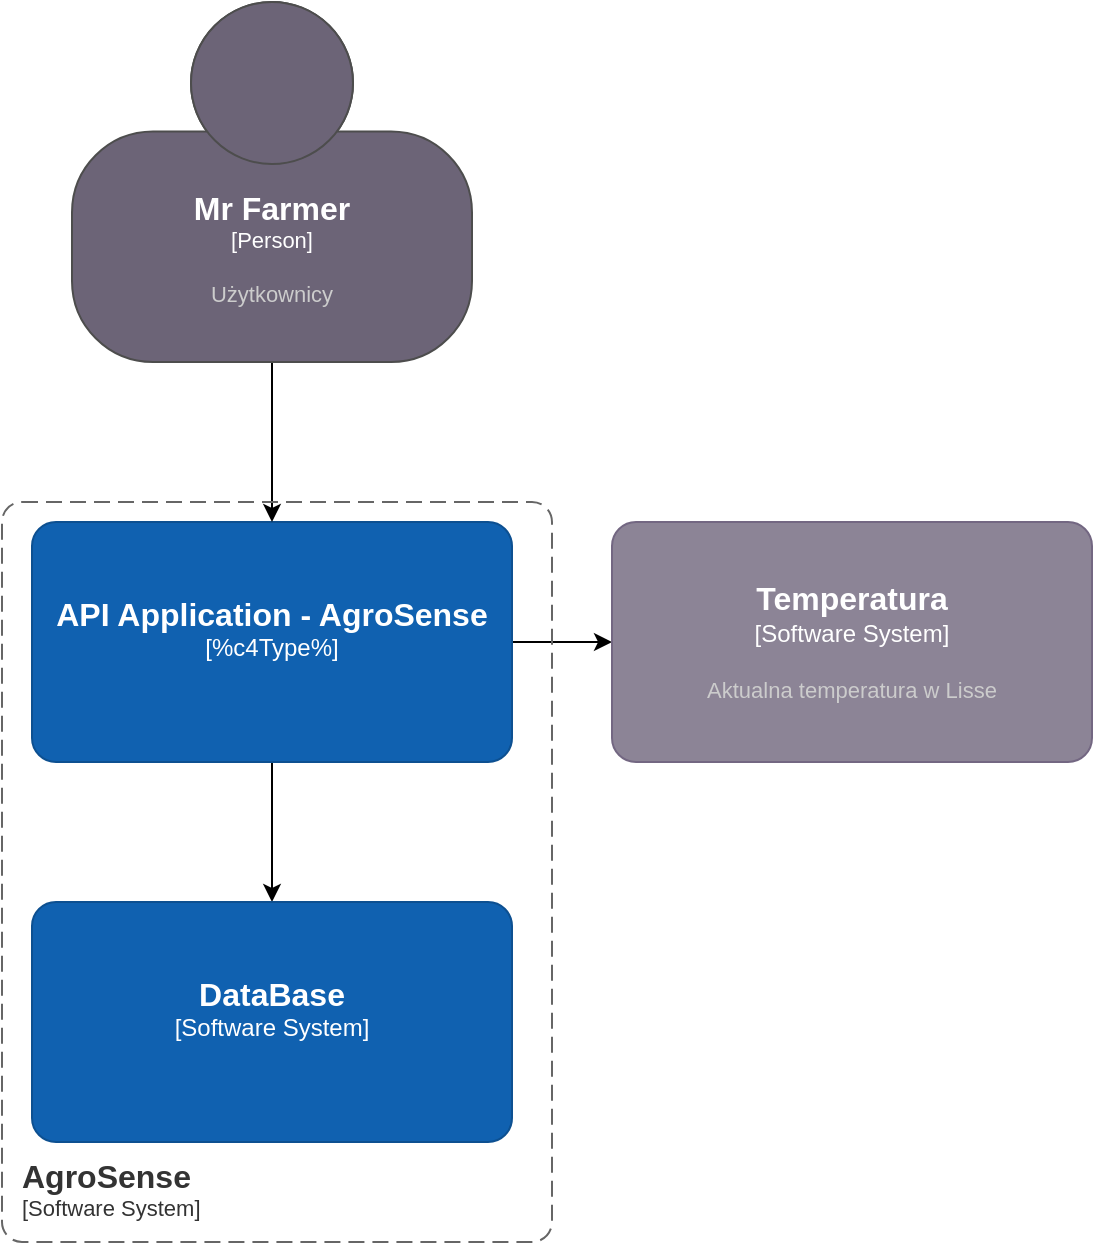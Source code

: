<mxfile version="27.1.6">
  <diagram name="Strona-1" id="JiEw5maTpRAiuHX4kfsH">
    <mxGraphModel dx="1224" dy="1116" grid="1" gridSize="10" guides="1" tooltips="1" connect="1" arrows="1" fold="1" page="1" pageScale="1" pageWidth="827" pageHeight="1169" math="0" shadow="0">
      <root>
        <mxCell id="0" />
        <mxCell id="1" parent="0" />
        <mxCell id="W9UQ7EGqLrl5jvvXXVVl-11" value="" style="edgeStyle=orthogonalEdgeStyle;rounded=0;orthogonalLoop=1;jettySize=auto;html=1;" parent="1" source="W9UQ7EGqLrl5jvvXXVVl-1" target="W9UQ7EGqLrl5jvvXXVVl-10" edge="1">
          <mxGeometry relative="1" as="geometry" />
        </mxCell>
        <mxCell id="W9UQ7EGqLrl5jvvXXVVl-13" value="" style="edgeStyle=orthogonalEdgeStyle;rounded=0;orthogonalLoop=1;jettySize=auto;html=1;" parent="1" source="W9UQ7EGqLrl5jvvXXVVl-1" target="W9UQ7EGqLrl5jvvXXVVl-12" edge="1">
          <mxGeometry relative="1" as="geometry" />
        </mxCell>
        <object c4Name="API Application - AgroSense" c4Description="" label="&lt;font style=&quot;font-size: 16px&quot;&gt;&lt;b&gt;%c4Name%&lt;/b&gt;&lt;/font&gt;&lt;div&gt;[%c4Type%]&lt;/div&gt;&lt;br&gt;&lt;div&gt;&lt;font style=&quot;font-size: 11px&quot;&gt;&lt;font color=&quot;#cccccc&quot;&gt;%c4Description%&lt;/font&gt;&lt;/div&gt;" placeholders="1" id="W9UQ7EGqLrl5jvvXXVVl-1">
          <mxCell style="rounded=1;whiteSpace=wrap;html=1;labelBackgroundColor=none;fillColor=#1061B0;fontColor=#ffffff;align=center;arcSize=10;strokeColor=#0D5091;metaEdit=1;resizable=0;points=[[0.25,0,0],[0.5,0,0],[0.75,0,0],[1,0.25,0],[1,0.5,0],[1,0.75,0],[0.75,1,0],[0.5,1,0],[0.25,1,0],[0,0.75,0],[0,0.5,0],[0,0.25,0]];" parent="1" vertex="1">
            <mxGeometry x="190" y="270" width="240" height="120" as="geometry" />
          </mxCell>
        </object>
        <mxCell id="W9UQ7EGqLrl5jvvXXVVl-3" value="" style="edgeStyle=orthogonalEdgeStyle;rounded=0;orthogonalLoop=1;jettySize=auto;html=1;" parent="1" source="W9UQ7EGqLrl5jvvXXVVl-2" target="W9UQ7EGqLrl5jvvXXVVl-1" edge="1">
          <mxGeometry relative="1" as="geometry" />
        </mxCell>
        <object placeholders="1" c4Name="Mr Farmer" c4Type="Person" c4Description="Użytkownicy" label="&lt;font style=&quot;font-size: 16px&quot;&gt;&lt;b&gt;%c4Name%&lt;/b&gt;&lt;/font&gt;&lt;div&gt;[%c4Type%]&lt;/div&gt;&lt;br&gt;&lt;div&gt;&lt;font style=&quot;font-size: 11px&quot;&gt;&lt;font color=&quot;#cccccc&quot;&gt;%c4Description%&lt;/font&gt;&lt;/div&gt;" id="W9UQ7EGqLrl5jvvXXVVl-2">
          <mxCell style="html=1;fontSize=11;dashed=0;whiteSpace=wrap;fillColor=#6C6477;strokeColor=#4D4D4D;fontColor=#ffffff;shape=mxgraph.c4.person2;align=center;metaEdit=1;points=[[0.5,0,0],[1,0.5,0],[1,0.75,0],[0.75,1,0],[0.5,1,0],[0.25,1,0],[0,0.75,0],[0,0.5,0]];resizable=0;" parent="1" vertex="1">
            <mxGeometry x="210" y="10" width="200" height="180" as="geometry" />
          </mxCell>
        </object>
        <object placeholders="1" c4Name="DataBase" c4Type="Software System" c4Description="" label="&lt;font style=&quot;font-size: 16px&quot;&gt;&lt;b&gt;%c4Name%&lt;/b&gt;&lt;/font&gt;&lt;div&gt;[%c4Type%]&lt;/div&gt;&lt;br&gt;&lt;div&gt;&lt;font style=&quot;font-size: 11px&quot;&gt;&lt;font color=&quot;#cccccc&quot;&gt;%c4Description%&lt;/font&gt;&lt;/div&gt;" id="W9UQ7EGqLrl5jvvXXVVl-10">
          <mxCell style="rounded=1;whiteSpace=wrap;html=1;labelBackgroundColor=none;fillColor=#1061B0;fontColor=#ffffff;align=center;arcSize=10;strokeColor=#0D5091;metaEdit=1;resizable=0;points=[[0.25,0,0],[0.5,0,0],[0.75,0,0],[1,0.25,0],[1,0.5,0],[1,0.75,0],[0.75,1,0],[0.5,1,0],[0.25,1,0],[0,0.75,0],[0,0.5,0],[0,0.25,0]];" parent="1" vertex="1">
            <mxGeometry x="190" y="460" width="240" height="120" as="geometry" />
          </mxCell>
        </object>
        <object placeholders="1" c4Name="Temperatura" c4Type="Software System" c4Description="Aktualna temperatura w Lisse" label="&lt;font style=&quot;font-size: 16px&quot;&gt;&lt;b&gt;%c4Name%&lt;/b&gt;&lt;/font&gt;&lt;div&gt;[%c4Type%]&lt;/div&gt;&lt;br&gt;&lt;div&gt;&lt;font style=&quot;font-size: 11px&quot;&gt;&lt;font color=&quot;#cccccc&quot;&gt;%c4Description%&lt;/font&gt;&lt;/div&gt;" id="W9UQ7EGqLrl5jvvXXVVl-12">
          <mxCell style="rounded=1;whiteSpace=wrap;html=1;labelBackgroundColor=none;fillColor=#8C8496;fontColor=#ffffff;align=center;arcSize=10;strokeColor=#736782;metaEdit=1;resizable=0;points=[[0.25,0,0],[0.5,0,0],[0.75,0,0],[1,0.25,0],[1,0.5,0],[1,0.75,0],[0.75,1,0],[0.5,1,0],[0.25,1,0],[0,0.75,0],[0,0.5,0],[0,0.25,0]];" parent="1" vertex="1">
            <mxGeometry x="480" y="270" width="240" height="120" as="geometry" />
          </mxCell>
        </object>
        <object placeholders="1" c4Name="AgroSense" c4Type="SystemScopeBoundary" c4Application="Software System" label="&lt;font style=&quot;font-size: 16px&quot;&gt;&lt;b&gt;&lt;div style=&quot;text-align: left&quot;&gt;%c4Name%&lt;/div&gt;&lt;/b&gt;&lt;/font&gt;&lt;div style=&quot;text-align: left&quot;&gt;[%c4Application%]&lt;/div&gt;" id="W9UQ7EGqLrl5jvvXXVVl-17">
          <mxCell style="rounded=1;fontSize=11;whiteSpace=wrap;html=1;dashed=1;arcSize=20;fillColor=none;strokeColor=#666666;fontColor=#333333;labelBackgroundColor=none;align=left;verticalAlign=bottom;labelBorderColor=none;spacingTop=0;spacing=10;dashPattern=8 4;metaEdit=1;rotatable=0;perimeter=rectanglePerimeter;noLabel=0;labelPadding=0;allowArrows=0;connectable=0;expand=0;recursiveResize=0;editable=1;pointerEvents=0;absoluteArcSize=1;points=[[0.25,0,0],[0.5,0,0],[0.75,0,0],[1,0.25,0],[1,0.5,0],[1,0.75,0],[0.75,1,0],[0.5,1,0],[0.25,1,0],[0,0.75,0],[0,0.5,0],[0,0.25,0]];" parent="1" vertex="1">
            <mxGeometry x="175" y="260" width="275" height="370" as="geometry" />
          </mxCell>
        </object>
      </root>
    </mxGraphModel>
  </diagram>
</mxfile>
